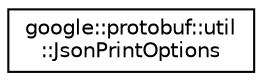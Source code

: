 digraph "类继承关系图"
{
 // LATEX_PDF_SIZE
  edge [fontname="Helvetica",fontsize="10",labelfontname="Helvetica",labelfontsize="10"];
  node [fontname="Helvetica",fontsize="10",shape=record];
  rankdir="LR";
  Node0 [label="google::protobuf::util\l::JsonPrintOptions",height=0.2,width=0.4,color="black", fillcolor="white", style="filled",URL="$structgoogle_1_1protobuf_1_1util_1_1JsonPrintOptions.html",tooltip=" "];
}
